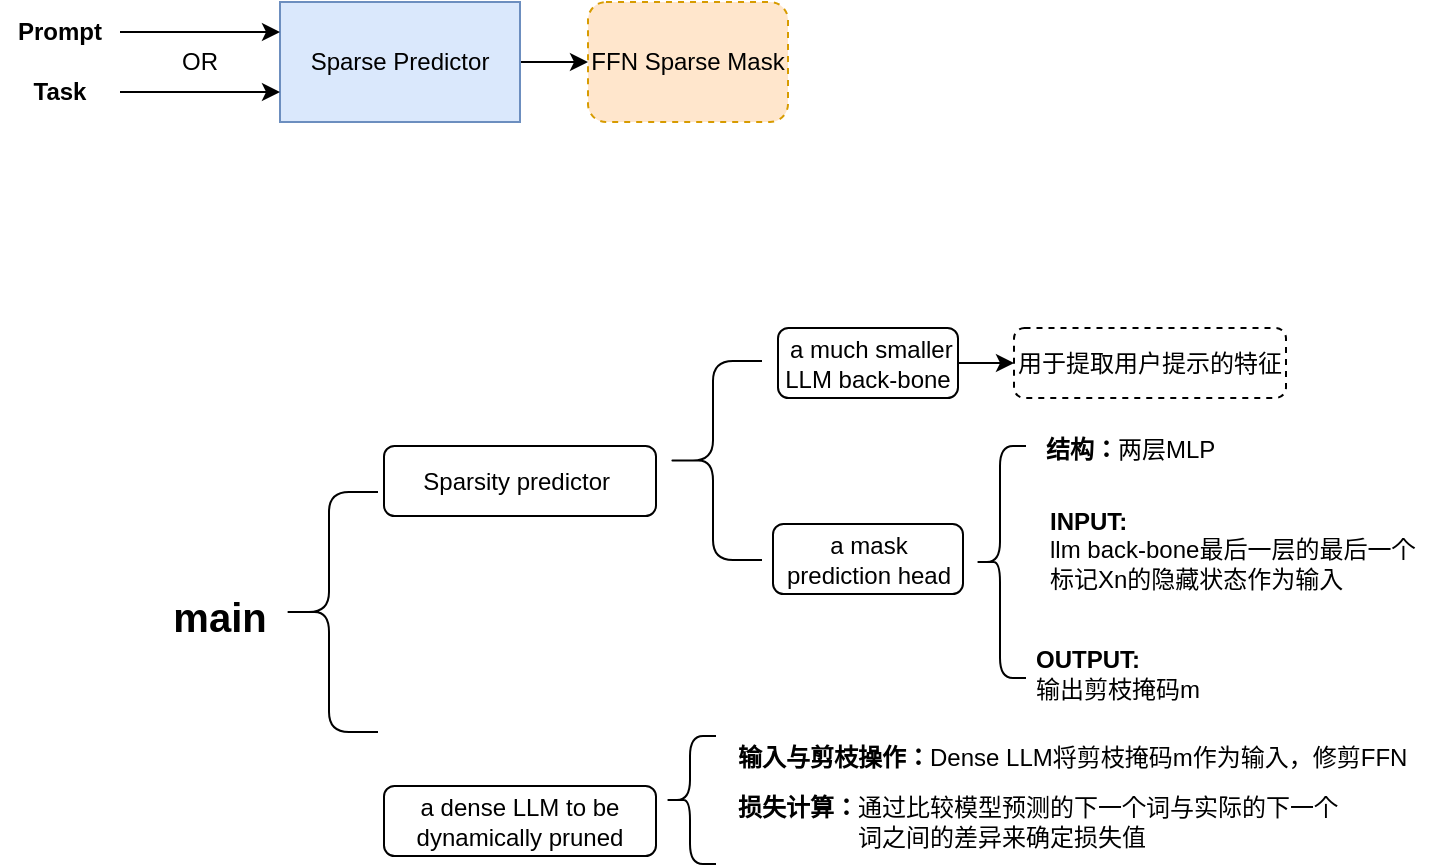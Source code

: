 <mxfile version="26.0.11">
  <diagram name="第 1 页" id="1eF0hRF-pGYvlpEf26P8">
    <mxGraphModel dx="989" dy="488" grid="0" gridSize="10" guides="1" tooltips="1" connect="1" arrows="1" fold="1" page="1" pageScale="1" pageWidth="827" pageHeight="1169" background="none" math="0" shadow="0">
      <root>
        <mxCell id="0" />
        <mxCell id="1" parent="0" />
        <mxCell id="FLRZDwi7_tAXWpCWDcj3-7" value="" style="edgeStyle=orthogonalEdgeStyle;rounded=0;orthogonalLoop=1;jettySize=auto;html=1;" edge="1" parent="1" source="FLRZDwi7_tAXWpCWDcj3-1" target="FLRZDwi7_tAXWpCWDcj3-6">
          <mxGeometry relative="1" as="geometry" />
        </mxCell>
        <mxCell id="FLRZDwi7_tAXWpCWDcj3-1" value="Sparse Predictor" style="rounded=0;whiteSpace=wrap;html=1;fillColor=#dae8fc;strokeColor=#6c8ebf;" vertex="1" parent="1">
          <mxGeometry x="260" y="320" width="120" height="60" as="geometry" />
        </mxCell>
        <mxCell id="FLRZDwi7_tAXWpCWDcj3-4" style="edgeStyle=orthogonalEdgeStyle;rounded=0;orthogonalLoop=1;jettySize=auto;html=1;exitX=1;exitY=0.5;exitDx=0;exitDy=0;entryX=0;entryY=0.25;entryDx=0;entryDy=0;" edge="1" parent="1" source="FLRZDwi7_tAXWpCWDcj3-2" target="FLRZDwi7_tAXWpCWDcj3-1">
          <mxGeometry relative="1" as="geometry" />
        </mxCell>
        <mxCell id="FLRZDwi7_tAXWpCWDcj3-2" value="Prompt" style="text;strokeColor=none;align=center;fillColor=none;html=1;verticalAlign=middle;whiteSpace=wrap;rounded=0;fontStyle=1" vertex="1" parent="1">
          <mxGeometry x="120" y="320" width="60" height="30" as="geometry" />
        </mxCell>
        <mxCell id="FLRZDwi7_tAXWpCWDcj3-5" style="edgeStyle=orthogonalEdgeStyle;rounded=0;orthogonalLoop=1;jettySize=auto;html=1;exitX=1;exitY=0.5;exitDx=0;exitDy=0;entryX=0;entryY=0.75;entryDx=0;entryDy=0;" edge="1" parent="1" source="FLRZDwi7_tAXWpCWDcj3-3" target="FLRZDwi7_tAXWpCWDcj3-1">
          <mxGeometry relative="1" as="geometry" />
        </mxCell>
        <mxCell id="FLRZDwi7_tAXWpCWDcj3-3" value="Task" style="text;strokeColor=none;align=center;fillColor=none;html=1;verticalAlign=middle;whiteSpace=wrap;rounded=0;fontStyle=1" vertex="1" parent="1">
          <mxGeometry x="120" y="350" width="60" height="30" as="geometry" />
        </mxCell>
        <mxCell id="FLRZDwi7_tAXWpCWDcj3-6" value="FFN Sparse Mask" style="rounded=1;whiteSpace=wrap;html=1;glass=0;dashed=1;fillColor=#ffe6cc;strokeColor=#d79b00;" vertex="1" parent="1">
          <mxGeometry x="414" y="320" width="100" height="60" as="geometry" />
        </mxCell>
        <mxCell id="FLRZDwi7_tAXWpCWDcj3-8" value="OR" style="text;strokeColor=none;align=center;fillColor=none;html=1;verticalAlign=middle;whiteSpace=wrap;rounded=0;" vertex="1" parent="1">
          <mxGeometry x="190" y="345" width="60" height="10" as="geometry" />
        </mxCell>
        <mxCell id="FLRZDwi7_tAXWpCWDcj3-11" value="Sparsity predictor&amp;nbsp;" style="rounded=1;whiteSpace=wrap;html=1;" vertex="1" parent="1">
          <mxGeometry x="312" y="542" width="136" height="35" as="geometry" />
        </mxCell>
        <mxCell id="FLRZDwi7_tAXWpCWDcj3-13" value="main" style="text;strokeColor=none;align=center;fillColor=none;html=1;verticalAlign=middle;whiteSpace=wrap;rounded=0;fontSize=20;fontStyle=1" vertex="1" parent="1">
          <mxGeometry x="200" y="612" width="60" height="30" as="geometry" />
        </mxCell>
        <mxCell id="FLRZDwi7_tAXWpCWDcj3-14" value="" style="shape=curlyBracket;whiteSpace=wrap;html=1;rounded=1;labelPosition=left;verticalLabelPosition=middle;align=right;verticalAlign=middle;" vertex="1" parent="1">
          <mxGeometry x="452" y="499.5" width="49" height="99.5" as="geometry" />
        </mxCell>
        <mxCell id="FLRZDwi7_tAXWpCWDcj3-15" value="&lt;div&gt;a&amp;nbsp;&lt;span style=&quot;background-color: transparent;&quot;&gt;dense LLM to be dynamically pruned&lt;/span&gt;&lt;/div&gt;" style="rounded=1;whiteSpace=wrap;html=1;" vertex="1" parent="1">
          <mxGeometry x="312" y="712" width="136" height="35" as="geometry" />
        </mxCell>
        <mxCell id="FLRZDwi7_tAXWpCWDcj3-16" value="" style="shape=curlyBracket;whiteSpace=wrap;html=1;rounded=1;labelPosition=left;verticalLabelPosition=middle;align=right;verticalAlign=middle;size=0.5;" vertex="1" parent="1">
          <mxGeometry x="260" y="565" width="49" height="120" as="geometry" />
        </mxCell>
        <mxCell id="FLRZDwi7_tAXWpCWDcj3-20" value="" style="edgeStyle=orthogonalEdgeStyle;rounded=0;orthogonalLoop=1;jettySize=auto;html=1;" edge="1" parent="1" source="FLRZDwi7_tAXWpCWDcj3-17" target="FLRZDwi7_tAXWpCWDcj3-19">
          <mxGeometry relative="1" as="geometry" />
        </mxCell>
        <mxCell id="FLRZDwi7_tAXWpCWDcj3-17" value="&lt;div&gt;&amp;nbsp;a much smaller LLM back-&lt;span style=&quot;background-color: transparent;&quot;&gt;bone&lt;/span&gt;&lt;/div&gt;" style="rounded=1;whiteSpace=wrap;html=1;" vertex="1" parent="1">
          <mxGeometry x="509" y="483" width="90" height="35" as="geometry" />
        </mxCell>
        <mxCell id="FLRZDwi7_tAXWpCWDcj3-18" value="a mask prediction head" style="rounded=1;whiteSpace=wrap;html=1;" vertex="1" parent="1">
          <mxGeometry x="506.5" y="581" width="95" height="35" as="geometry" />
        </mxCell>
        <mxCell id="FLRZDwi7_tAXWpCWDcj3-19" value="用于提取用户提示的特征" style="rounded=1;whiteSpace=wrap;html=1;dashed=1;" vertex="1" parent="1">
          <mxGeometry x="627" y="483" width="136" height="35" as="geometry" />
        </mxCell>
        <mxCell id="FLRZDwi7_tAXWpCWDcj3-21" value="&lt;b&gt;结构：&lt;/b&gt;两层MLP" style="rounded=1;whiteSpace=wrap;html=1;dashed=1;align=left;strokeColor=none;" vertex="1" parent="1">
          <mxGeometry x="641" y="526" width="136" height="35" as="geometry" />
        </mxCell>
        <mxCell id="FLRZDwi7_tAXWpCWDcj3-22" value="" style="shape=curlyBracket;whiteSpace=wrap;html=1;rounded=1;labelPosition=left;verticalLabelPosition=middle;align=right;verticalAlign=middle;" vertex="1" parent="1">
          <mxGeometry x="607" y="542" width="26" height="116" as="geometry" />
        </mxCell>
        <mxCell id="FLRZDwi7_tAXWpCWDcj3-23" value="&lt;b&gt;INPUT:&lt;/b&gt;&lt;div&gt;llm back-bone最后一层的最后一个标记Xn的隐藏状态作为输入&lt;/div&gt;" style="rounded=1;whiteSpace=wrap;html=1;dashed=1;align=left;strokeColor=none;" vertex="1" parent="1">
          <mxGeometry x="643" y="570" width="191" height="48" as="geometry" />
        </mxCell>
        <mxCell id="FLRZDwi7_tAXWpCWDcj3-26" value="&lt;div&gt;&lt;b&gt;OUTPUT:&lt;/b&gt;&lt;/div&gt;&lt;div&gt;输出剪枝掩码m&lt;/div&gt;" style="rounded=1;whiteSpace=wrap;html=1;dashed=1;align=left;strokeColor=none;" vertex="1" parent="1">
          <mxGeometry x="636" y="632" width="191" height="48" as="geometry" />
        </mxCell>
        <mxCell id="FLRZDwi7_tAXWpCWDcj3-28" value="&lt;div&gt;&lt;b&gt;输入与剪枝操作：&lt;/b&gt;&lt;span style=&quot;background-color: transparent;&quot;&gt;Dense LLM将剪枝掩码m作为输入，修剪FFN&lt;/span&gt;&lt;/div&gt;" style="rounded=1;whiteSpace=wrap;html=1;align=left;strokeColor=none;" vertex="1" parent="1">
          <mxGeometry x="487" y="680" width="355" height="35" as="geometry" />
        </mxCell>
        <mxCell id="FLRZDwi7_tAXWpCWDcj3-30" value="" style="shape=curlyBracket;whiteSpace=wrap;html=1;rounded=1;labelPosition=left;verticalLabelPosition=middle;align=right;verticalAlign=middle;" vertex="1" parent="1">
          <mxGeometry x="452" y="687" width="26" height="64" as="geometry" />
        </mxCell>
        <mxCell id="FLRZDwi7_tAXWpCWDcj3-31" value="&lt;b&gt;损失计算：&lt;/b&gt;通过比较模型预测的下一个词与实际的下一个&lt;div&gt;&lt;span style=&quot;white-space: pre;&quot;&gt;&#x9;&lt;/span&gt;&lt;span style=&quot;white-space: pre;&quot;&gt;&#x9;&lt;/span&gt;&amp;nbsp; 词之间的差异来确定损失值&lt;/div&gt;" style="text;strokeColor=none;align=left;fillColor=none;html=1;verticalAlign=middle;whiteSpace=wrap;rounded=0;" vertex="1" parent="1">
          <mxGeometry x="487" y="714.5" width="308" height="30" as="geometry" />
        </mxCell>
      </root>
    </mxGraphModel>
  </diagram>
</mxfile>

